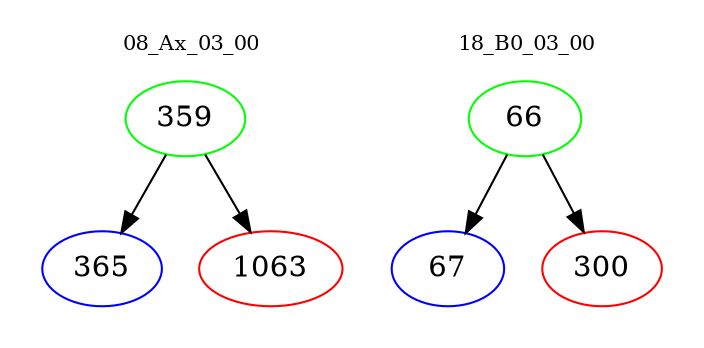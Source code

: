 digraph{
subgraph cluster_0 {
color = white
label = "08_Ax_03_00";
fontsize=10;
T0_359 [label="359", color="green"]
T0_359 -> T0_365 [color="black"]
T0_365 [label="365", color="blue"]
T0_359 -> T0_1063 [color="black"]
T0_1063 [label="1063", color="red"]
}
subgraph cluster_1 {
color = white
label = "18_B0_03_00";
fontsize=10;
T1_66 [label="66", color="green"]
T1_66 -> T1_67 [color="black"]
T1_67 [label="67", color="blue"]
T1_66 -> T1_300 [color="black"]
T1_300 [label="300", color="red"]
}
}
